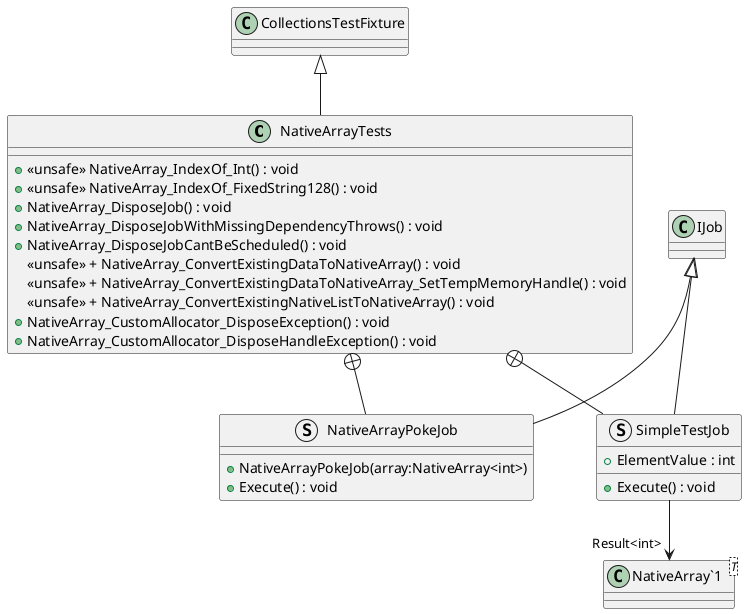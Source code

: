 @startuml
class NativeArrayTests {
    + <<unsafe>> NativeArray_IndexOf_Int() : void
    + <<unsafe>> NativeArray_IndexOf_FixedString128() : void
    + NativeArray_DisposeJob() : void
    + NativeArray_DisposeJobWithMissingDependencyThrows() : void
    + NativeArray_DisposeJobCantBeScheduled() : void
    <<unsafe>> + NativeArray_ConvertExistingDataToNativeArray() : void
    <<unsafe>> + NativeArray_ConvertExistingDataToNativeArray_SetTempMemoryHandle() : void
    <<unsafe>> + NativeArray_ConvertExistingNativeListToNativeArray() : void
    + NativeArray_CustomAllocator_DisposeException() : void
    + NativeArray_CustomAllocator_DisposeHandleException() : void
}
struct NativeArrayPokeJob {
    + NativeArrayPokeJob(array:NativeArray<int>)
    + Execute() : void
}
struct SimpleTestJob {
    + ElementValue : int
    + Execute() : void
}
class "NativeArray`1"<T> {
}
CollectionsTestFixture <|-- NativeArrayTests
NativeArrayTests +-- NativeArrayPokeJob
IJob <|-- NativeArrayPokeJob
NativeArrayTests +-- SimpleTestJob
IJob <|-- SimpleTestJob
SimpleTestJob --> "Result<int>" "NativeArray`1"
@enduml
